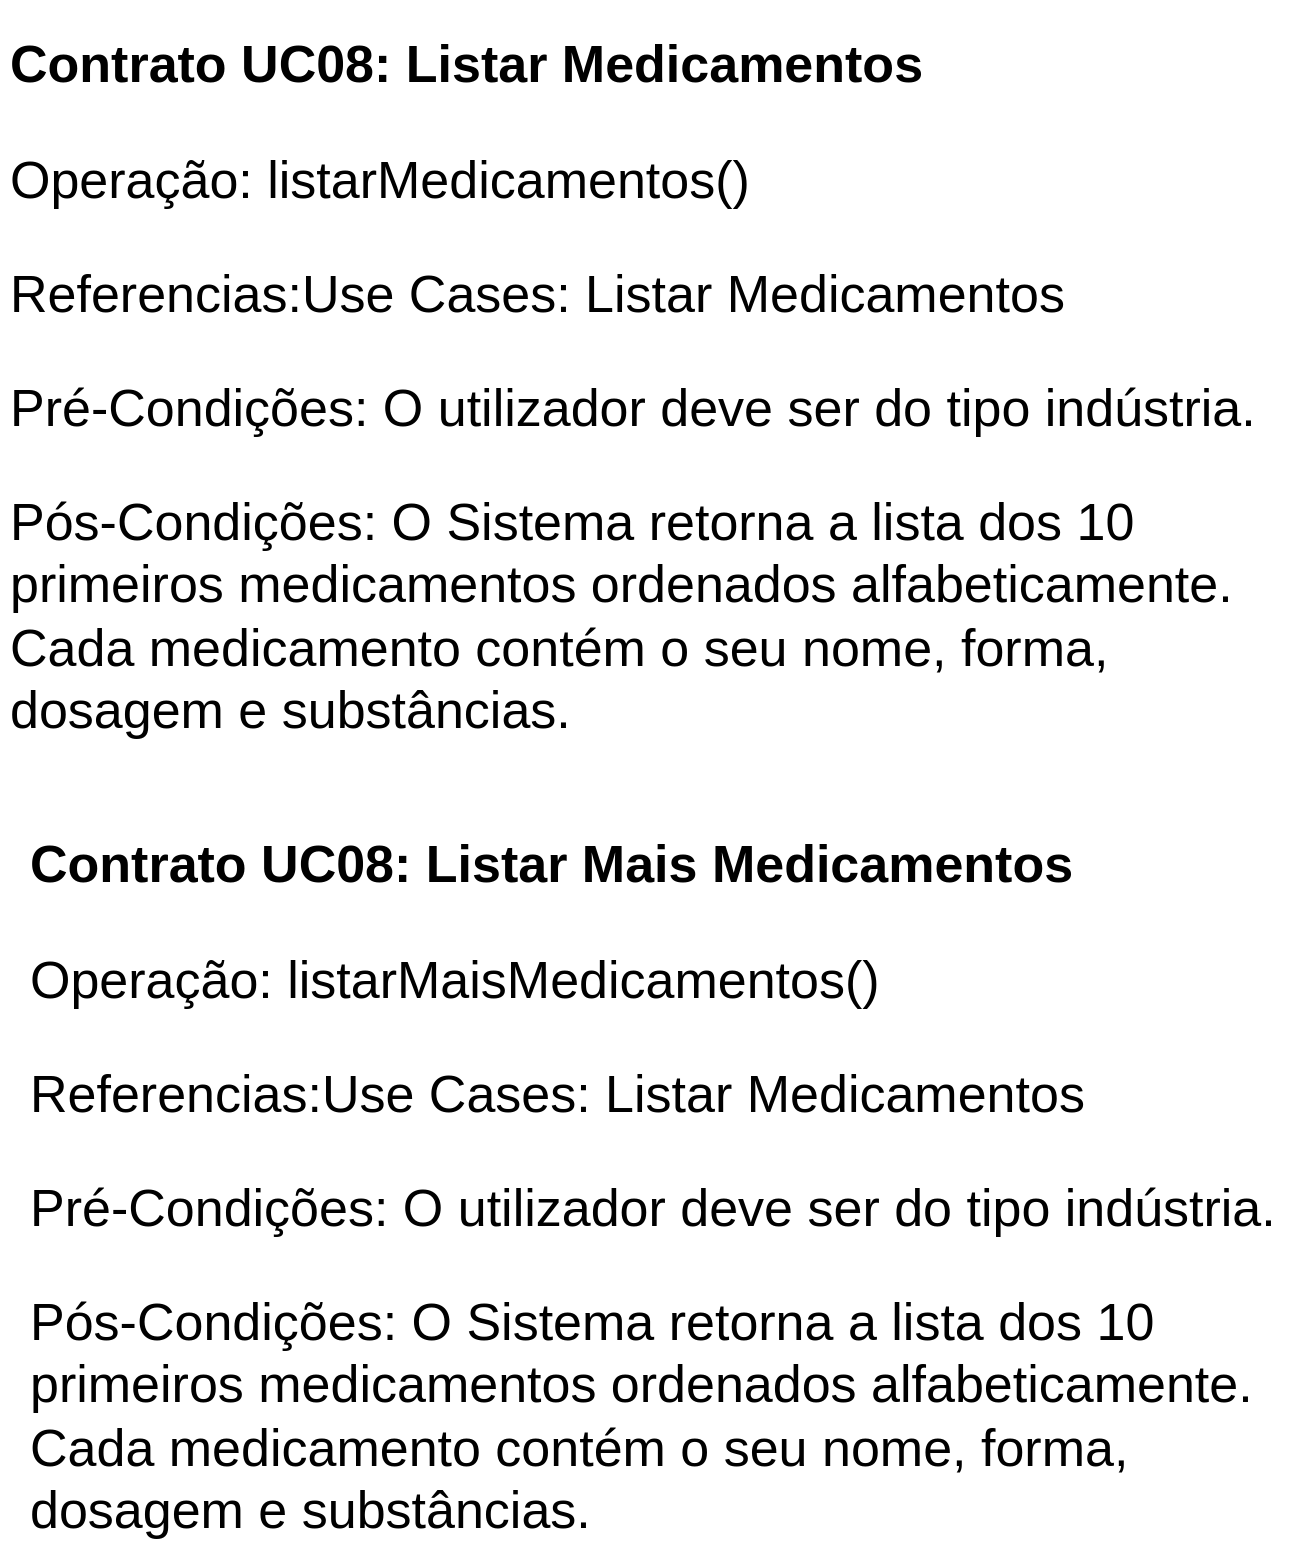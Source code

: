 <mxfile version="22.0.2" type="device">
  <diagram name="Page-1" id="KmmxNW5He_TuJLySTWlA">
    <mxGraphModel dx="1098" dy="820" grid="1" gridSize="10" guides="1" tooltips="1" connect="1" arrows="1" fold="1" page="1" pageScale="1" pageWidth="827" pageHeight="1169" math="0" shadow="0">
      <root>
        <mxCell id="0" />
        <mxCell id="1" parent="0" />
        <mxCell id="5ecGjO3xbDpx9xs_7Vdy-1" value="&lt;h1 style=&quot;font-size: 26px;&quot;&gt;&lt;font style=&quot;font-size: 26px;&quot;&gt;Contrato UC08: Listar Medicamentos&amp;nbsp;&lt;/font&gt;&lt;/h1&gt;&lt;p style=&quot;font-size: 26px;&quot;&gt;Operação: listarMedicamentos()&lt;/p&gt;&lt;p style=&quot;font-size: 26px;&quot;&gt;Referencias:Use Cases: Listar Medicamentos&lt;/p&gt;&lt;p style=&quot;font-size: 26px;&quot;&gt;Pré-Condições: O utilizador deve ser do tipo indústria.&lt;/p&gt;&lt;p style=&quot;font-size: 26px;&quot;&gt;Pós-Condições: O Sistema retorna a lista dos 10 primeiros medicamentos ordenados alfabeticamente. Cada medicamento contém o seu nome, forma, dosagem e substâncias.&lt;/p&gt;&lt;p style=&quot;font-size: 26px;&quot;&gt;&lt;br&gt;&lt;/p&gt;&lt;p style=&quot;font-size: 26px;&quot;&gt;&lt;span style=&quot;white-space: pre;&quot;&gt;&#x9;&lt;span style=&quot;white-space: pre;&quot;&gt;&#x9;&lt;/span&gt;&lt;span style=&quot;white-space: pre;&quot;&gt;&#x9;&lt;/span&gt; &lt;/span&gt;&amp;nbsp;&amp;nbsp;&lt;br&gt;&lt;/p&gt;&lt;p style=&quot;font-size: 26px;&quot;&gt;&lt;br&gt;&lt;/p&gt;" style="text;html=1;strokeColor=none;fillColor=none;spacing=5;spacingTop=-20;whiteSpace=wrap;overflow=hidden;rounded=0;" vertex="1" parent="1">
          <mxGeometry x="30" y="30" width="640" height="370" as="geometry" />
        </mxCell>
        <mxCell id="5ecGjO3xbDpx9xs_7Vdy-2" value="&lt;h1 style=&quot;font-size: 26px;&quot;&gt;&lt;font style=&quot;font-size: 26px;&quot;&gt;Contrato UC08: Listar Mais Medicamentos&lt;/font&gt;&lt;/h1&gt;&lt;p style=&quot;font-size: 26px;&quot;&gt;Operação: listarMaisMedicamentos()&lt;/p&gt;&lt;p style=&quot;font-size: 26px;&quot;&gt;Referencias:Use Cases: Listar Medicamentos&lt;/p&gt;&lt;p style=&quot;font-size: 26px;&quot;&gt;Pré-Condições: O utilizador deve ser do tipo indústria.&lt;/p&gt;&lt;p style=&quot;font-size: 26px;&quot;&gt;Pós-Condições: O Sistema retorna a lista dos 10 primeiros medicamentos ordenados alfabeticamente. Cada medicamento contém o seu nome, forma, dosagem e substâncias.&lt;/p&gt;&lt;p style=&quot;font-size: 26px;&quot;&gt;&lt;br&gt;&lt;/p&gt;&lt;p style=&quot;font-size: 26px;&quot;&gt;&lt;span style=&quot;white-space: pre;&quot;&gt;&#x9;&lt;span style=&quot;white-space: pre;&quot;&gt;&#x9;&lt;/span&gt;&lt;span style=&quot;white-space: pre;&quot;&gt;&#x9;&lt;/span&gt; &lt;/span&gt;&amp;nbsp;&amp;nbsp;&lt;br&gt;&lt;/p&gt;&lt;p style=&quot;font-size: 26px;&quot;&gt;&lt;br&gt;&lt;/p&gt;" style="text;html=1;strokeColor=none;fillColor=none;spacing=5;spacingTop=-20;whiteSpace=wrap;overflow=hidden;rounded=0;" vertex="1" parent="1">
          <mxGeometry x="40" y="430" width="640" height="370" as="geometry" />
        </mxCell>
      </root>
    </mxGraphModel>
  </diagram>
</mxfile>

